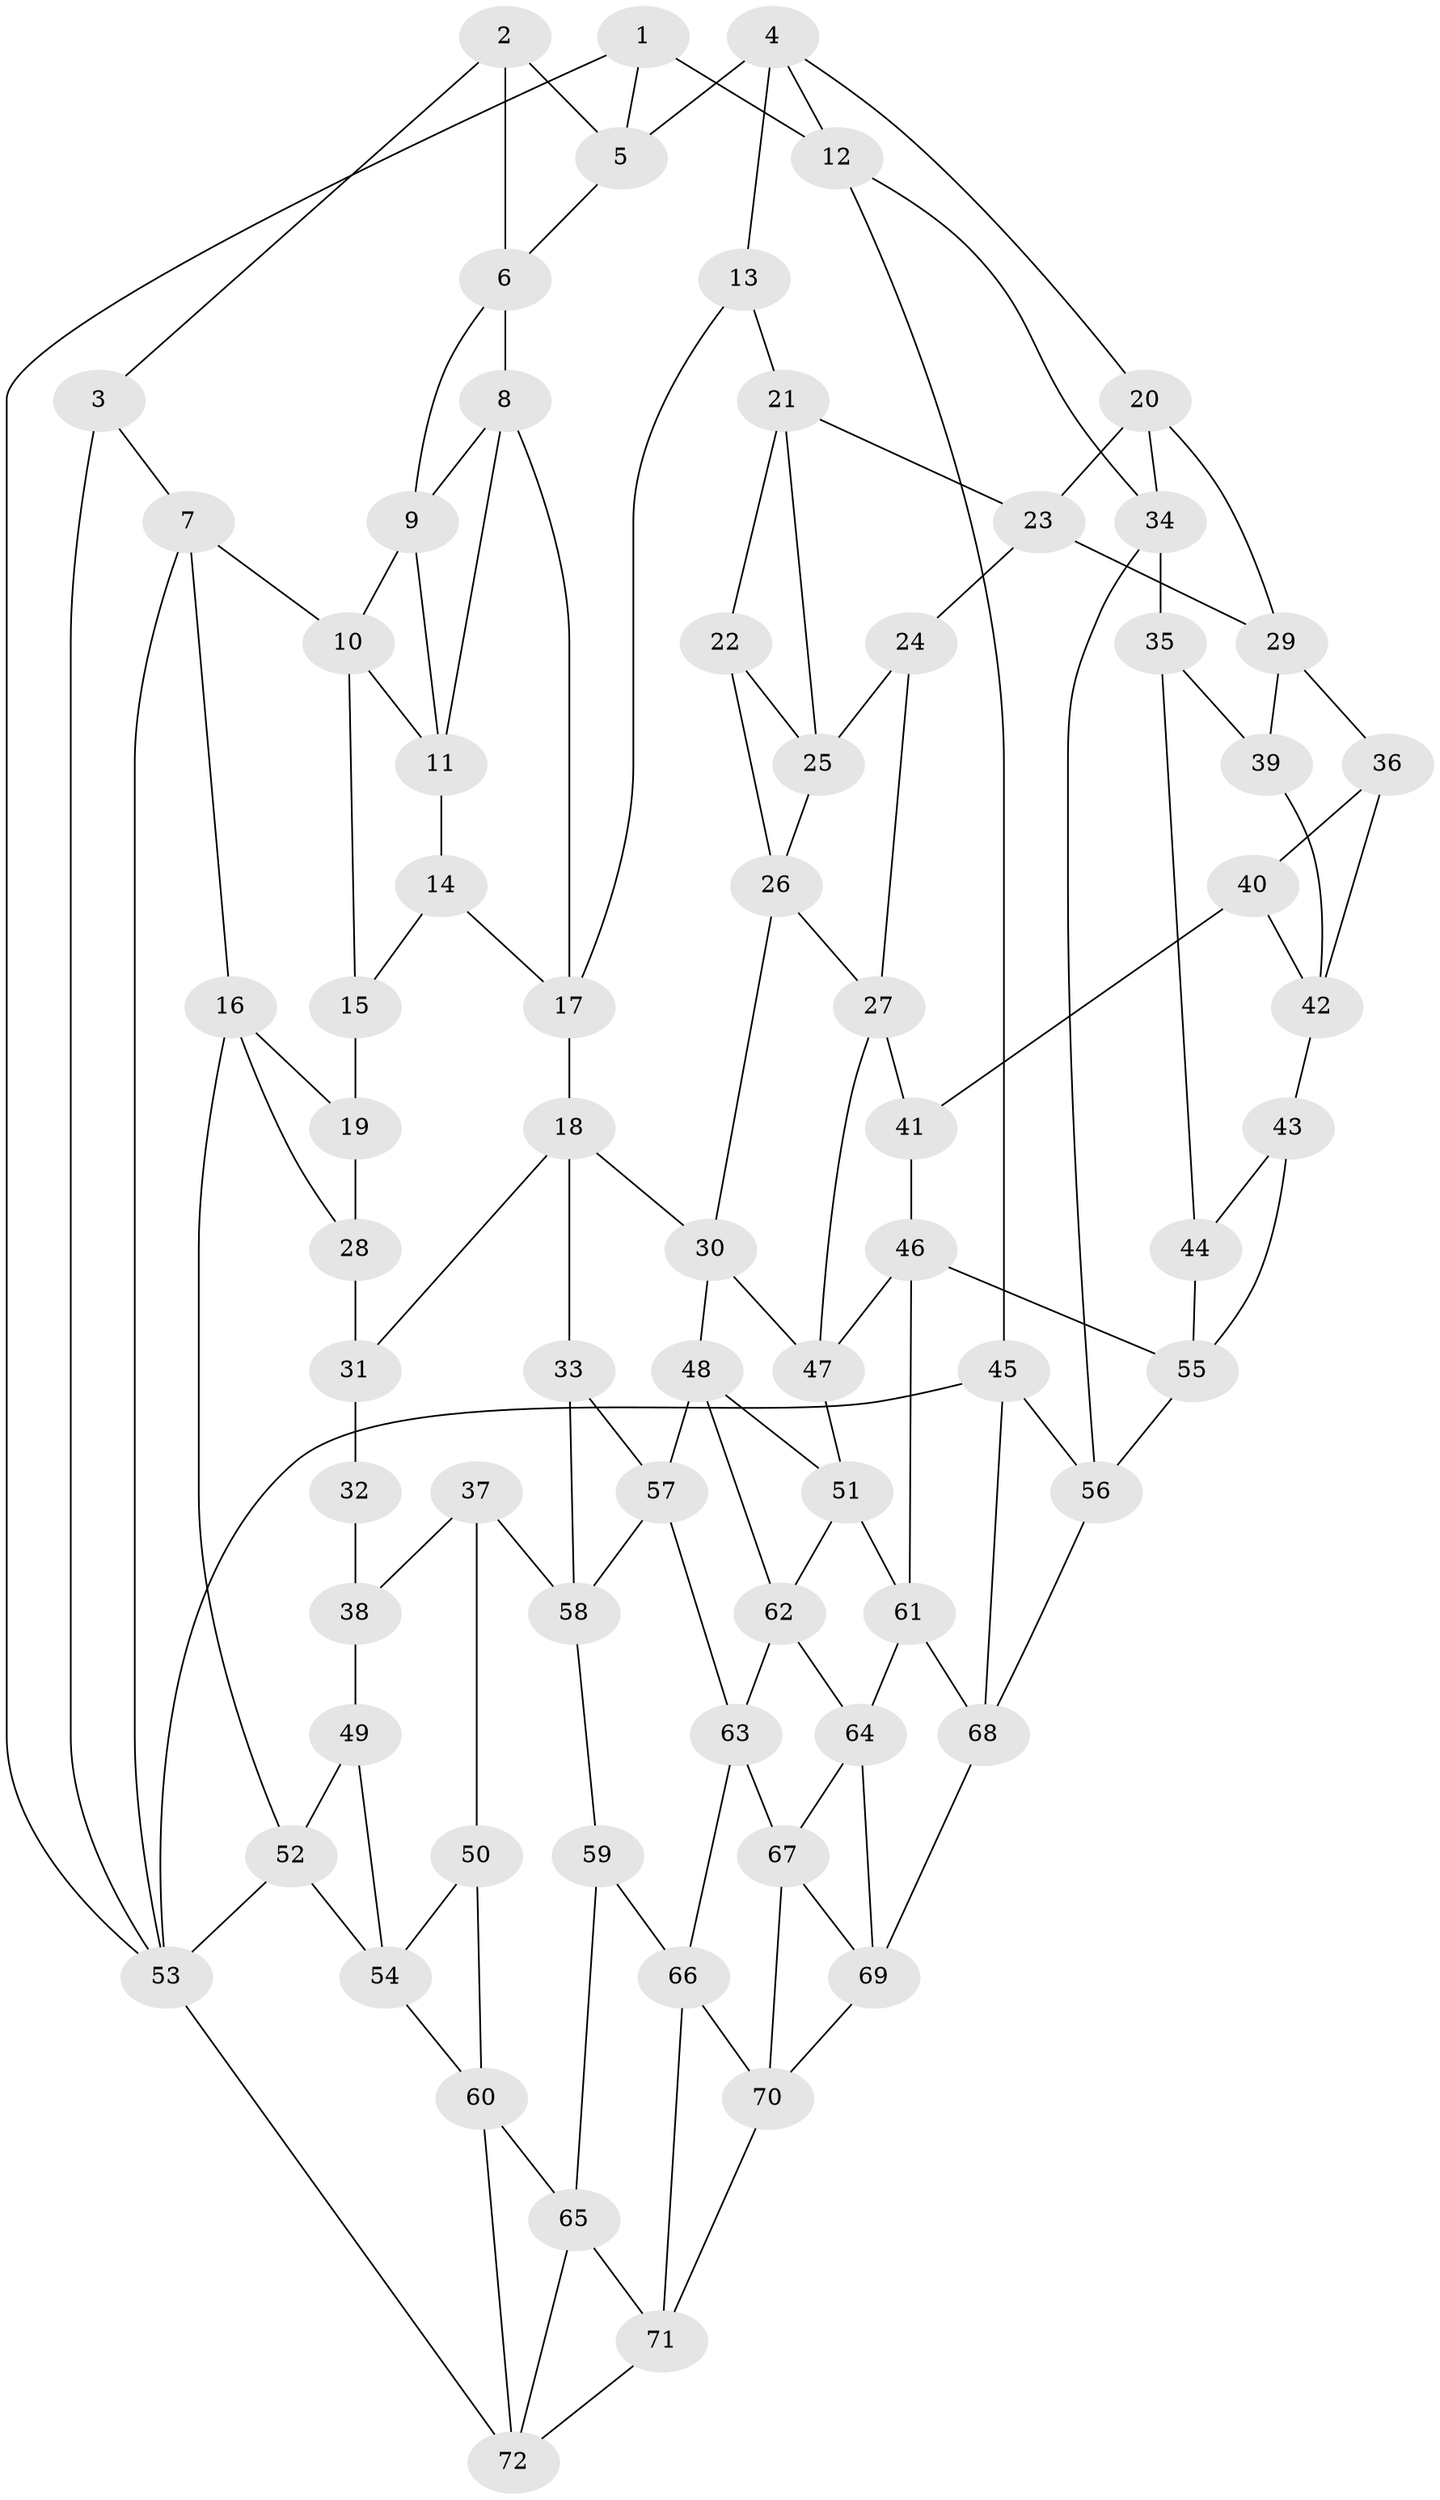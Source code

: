 // original degree distribution, {3: 0.027972027972027972, 4: 0.1958041958041958, 6: 0.20279720279720279, 5: 0.5734265734265734}
// Generated by graph-tools (version 1.1) at 2025/03/03/09/25 03:03:14]
// undirected, 72 vertices, 132 edges
graph export_dot {
graph [start="1"]
  node [color=gray90,style=filled];
  1;
  2;
  3;
  4;
  5;
  6;
  7;
  8;
  9;
  10;
  11;
  12;
  13;
  14;
  15;
  16;
  17;
  18;
  19;
  20;
  21;
  22;
  23;
  24;
  25;
  26;
  27;
  28;
  29;
  30;
  31;
  32;
  33;
  34;
  35;
  36;
  37;
  38;
  39;
  40;
  41;
  42;
  43;
  44;
  45;
  46;
  47;
  48;
  49;
  50;
  51;
  52;
  53;
  54;
  55;
  56;
  57;
  58;
  59;
  60;
  61;
  62;
  63;
  64;
  65;
  66;
  67;
  68;
  69;
  70;
  71;
  72;
  1 -- 5 [weight=1.0];
  1 -- 12 [weight=2.0];
  1 -- 53 [weight=1.0];
  2 -- 3 [weight=1.0];
  2 -- 5 [weight=1.0];
  2 -- 6 [weight=1.0];
  3 -- 7 [weight=1.0];
  3 -- 53 [weight=1.0];
  4 -- 5 [weight=1.0];
  4 -- 12 [weight=1.0];
  4 -- 13 [weight=1.0];
  4 -- 20 [weight=1.0];
  5 -- 6 [weight=1.0];
  6 -- 8 [weight=1.0];
  6 -- 9 [weight=1.0];
  7 -- 10 [weight=1.0];
  7 -- 16 [weight=1.0];
  7 -- 53 [weight=1.0];
  8 -- 9 [weight=1.0];
  8 -- 11 [weight=1.0];
  8 -- 17 [weight=1.0];
  9 -- 10 [weight=1.0];
  9 -- 11 [weight=1.0];
  10 -- 11 [weight=1.0];
  10 -- 15 [weight=1.0];
  11 -- 14 [weight=1.0];
  12 -- 34 [weight=1.0];
  12 -- 45 [weight=1.0];
  13 -- 17 [weight=1.0];
  13 -- 21 [weight=1.0];
  14 -- 15 [weight=1.0];
  14 -- 17 [weight=1.0];
  15 -- 19 [weight=2.0];
  16 -- 19 [weight=1.0];
  16 -- 28 [weight=1.0];
  16 -- 52 [weight=1.0];
  17 -- 18 [weight=1.0];
  18 -- 30 [weight=1.0];
  18 -- 31 [weight=1.0];
  18 -- 33 [weight=1.0];
  19 -- 28 [weight=1.0];
  20 -- 23 [weight=1.0];
  20 -- 29 [weight=1.0];
  20 -- 34 [weight=1.0];
  21 -- 22 [weight=1.0];
  21 -- 23 [weight=1.0];
  21 -- 25 [weight=1.0];
  22 -- 25 [weight=1.0];
  22 -- 26 [weight=1.0];
  23 -- 24 [weight=1.0];
  23 -- 29 [weight=1.0];
  24 -- 25 [weight=1.0];
  24 -- 27 [weight=1.0];
  25 -- 26 [weight=1.0];
  26 -- 27 [weight=1.0];
  26 -- 30 [weight=1.0];
  27 -- 41 [weight=1.0];
  27 -- 47 [weight=1.0];
  28 -- 31 [weight=2.0];
  29 -- 36 [weight=1.0];
  29 -- 39 [weight=1.0];
  30 -- 47 [weight=1.0];
  30 -- 48 [weight=1.0];
  31 -- 32 [weight=1.0];
  32 -- 38 [weight=2.0];
  33 -- 57 [weight=1.0];
  33 -- 58 [weight=1.0];
  34 -- 35 [weight=1.0];
  34 -- 56 [weight=1.0];
  35 -- 39 [weight=1.0];
  35 -- 44 [weight=1.0];
  36 -- 40 [weight=1.0];
  36 -- 42 [weight=1.0];
  37 -- 38 [weight=1.0];
  37 -- 50 [weight=1.0];
  37 -- 58 [weight=1.0];
  38 -- 49 [weight=1.0];
  39 -- 42 [weight=1.0];
  40 -- 41 [weight=2.0];
  40 -- 42 [weight=1.0];
  41 -- 46 [weight=1.0];
  42 -- 43 [weight=1.0];
  43 -- 44 [weight=1.0];
  43 -- 55 [weight=1.0];
  44 -- 55 [weight=1.0];
  45 -- 53 [weight=1.0];
  45 -- 56 [weight=1.0];
  45 -- 68 [weight=1.0];
  46 -- 47 [weight=1.0];
  46 -- 55 [weight=1.0];
  46 -- 61 [weight=1.0];
  47 -- 51 [weight=1.0];
  48 -- 51 [weight=1.0];
  48 -- 57 [weight=1.0];
  48 -- 62 [weight=1.0];
  49 -- 52 [weight=1.0];
  49 -- 54 [weight=1.0];
  50 -- 54 [weight=1.0];
  50 -- 60 [weight=1.0];
  51 -- 61 [weight=1.0];
  51 -- 62 [weight=1.0];
  52 -- 53 [weight=1.0];
  52 -- 54 [weight=1.0];
  53 -- 72 [weight=1.0];
  54 -- 60 [weight=1.0];
  55 -- 56 [weight=1.0];
  56 -- 68 [weight=1.0];
  57 -- 58 [weight=1.0];
  57 -- 63 [weight=1.0];
  58 -- 59 [weight=1.0];
  59 -- 65 [weight=1.0];
  59 -- 66 [weight=1.0];
  60 -- 65 [weight=1.0];
  60 -- 72 [weight=1.0];
  61 -- 64 [weight=1.0];
  61 -- 68 [weight=1.0];
  62 -- 63 [weight=1.0];
  62 -- 64 [weight=1.0];
  63 -- 66 [weight=1.0];
  63 -- 67 [weight=1.0];
  64 -- 67 [weight=1.0];
  64 -- 69 [weight=1.0];
  65 -- 71 [weight=1.0];
  65 -- 72 [weight=1.0];
  66 -- 70 [weight=1.0];
  66 -- 71 [weight=1.0];
  67 -- 69 [weight=1.0];
  67 -- 70 [weight=1.0];
  68 -- 69 [weight=1.0];
  69 -- 70 [weight=1.0];
  70 -- 71 [weight=1.0];
  71 -- 72 [weight=1.0];
}
